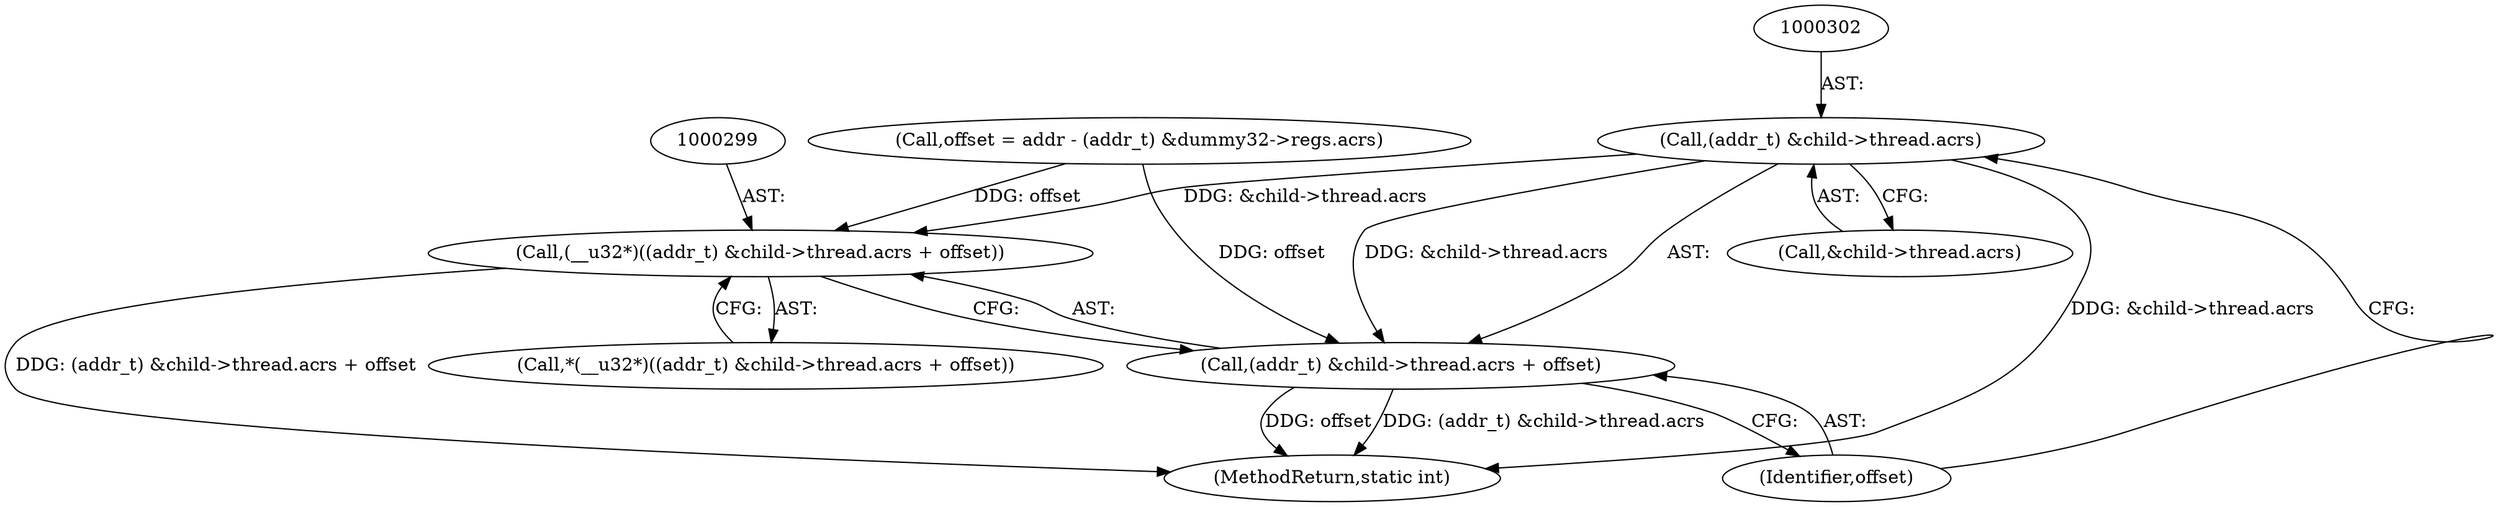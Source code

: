 digraph "0_linux_dab6cf55f81a6e16b8147aed9a843e1691dcd318_0@pointer" {
"1000301" [label="(Call,(addr_t) &child->thread.acrs)"];
"1000298" [label="(Call,(__u32*)((addr_t) &child->thread.acrs + offset))"];
"1000300" [label="(Call,(addr_t) &child->thread.acrs + offset)"];
"1000297" [label="(Call,*(__u32*)((addr_t) &child->thread.acrs + offset))"];
"1000309" [label="(Identifier,offset)"];
"1000284" [label="(Call,offset = addr - (addr_t) &dummy32->regs.acrs)"];
"1000445" [label="(MethodReturn,static int)"];
"1000301" [label="(Call,(addr_t) &child->thread.acrs)"];
"1000303" [label="(Call,&child->thread.acrs)"];
"1000300" [label="(Call,(addr_t) &child->thread.acrs + offset)"];
"1000298" [label="(Call,(__u32*)((addr_t) &child->thread.acrs + offset))"];
"1000301" -> "1000300"  [label="AST: "];
"1000301" -> "1000303"  [label="CFG: "];
"1000302" -> "1000301"  [label="AST: "];
"1000303" -> "1000301"  [label="AST: "];
"1000309" -> "1000301"  [label="CFG: "];
"1000301" -> "1000445"  [label="DDG: &child->thread.acrs"];
"1000301" -> "1000298"  [label="DDG: &child->thread.acrs"];
"1000301" -> "1000300"  [label="DDG: &child->thread.acrs"];
"1000298" -> "1000297"  [label="AST: "];
"1000298" -> "1000300"  [label="CFG: "];
"1000299" -> "1000298"  [label="AST: "];
"1000300" -> "1000298"  [label="AST: "];
"1000297" -> "1000298"  [label="CFG: "];
"1000298" -> "1000445"  [label="DDG: (addr_t) &child->thread.acrs + offset"];
"1000284" -> "1000298"  [label="DDG: offset"];
"1000300" -> "1000309"  [label="CFG: "];
"1000309" -> "1000300"  [label="AST: "];
"1000300" -> "1000445"  [label="DDG: offset"];
"1000300" -> "1000445"  [label="DDG: (addr_t) &child->thread.acrs"];
"1000284" -> "1000300"  [label="DDG: offset"];
}
